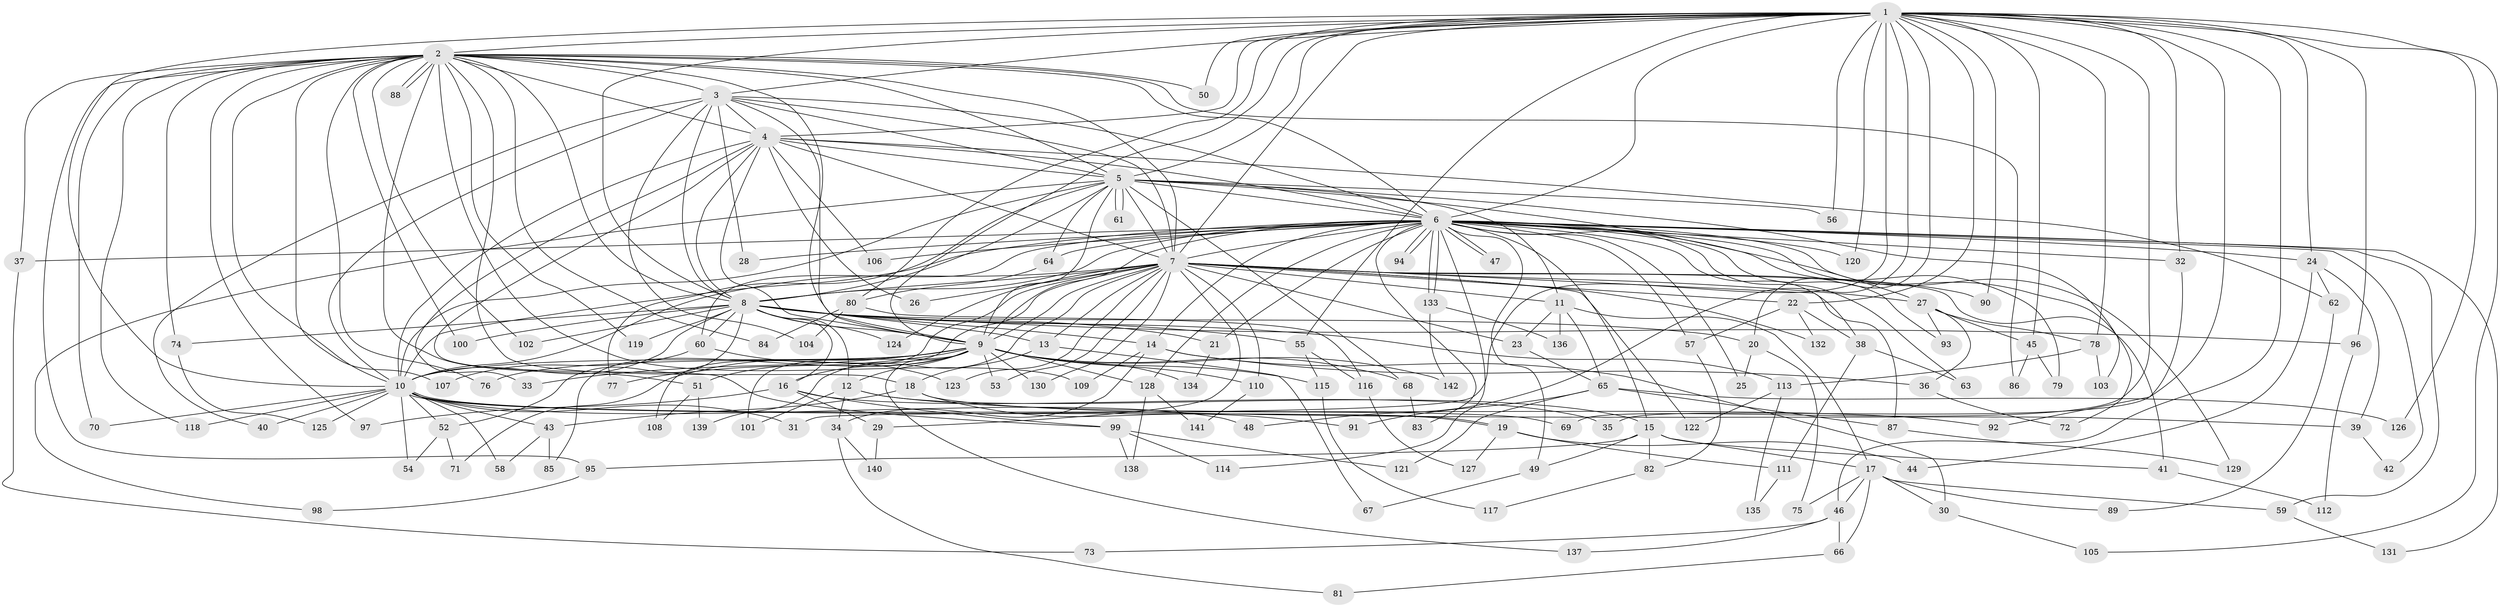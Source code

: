 // coarse degree distribution, {7: 0.028169014084507043, 3: 0.352112676056338, 11: 0.014084507042253521, 15: 0.028169014084507043, 2: 0.14084507042253522, 4: 0.1267605633802817, 20: 0.028169014084507043, 6: 0.056338028169014086, 5: 0.09859154929577464, 8: 0.014084507042253521, 1: 0.056338028169014086, 22: 0.014084507042253521, 23: 0.014084507042253521, 31: 0.014084507042253521, 21: 0.014084507042253521}
// Generated by graph-tools (version 1.1) at 2025/36/03/04/25 23:36:19]
// undirected, 142 vertices, 309 edges
graph export_dot {
  node [color=gray90,style=filled];
  1;
  2;
  3;
  4;
  5;
  6;
  7;
  8;
  9;
  10;
  11;
  12;
  13;
  14;
  15;
  16;
  17;
  18;
  19;
  20;
  21;
  22;
  23;
  24;
  25;
  26;
  27;
  28;
  29;
  30;
  31;
  32;
  33;
  34;
  35;
  36;
  37;
  38;
  39;
  40;
  41;
  42;
  43;
  44;
  45;
  46;
  47;
  48;
  49;
  50;
  51;
  52;
  53;
  54;
  55;
  56;
  57;
  58;
  59;
  60;
  61;
  62;
  63;
  64;
  65;
  66;
  67;
  68;
  69;
  70;
  71;
  72;
  73;
  74;
  75;
  76;
  77;
  78;
  79;
  80;
  81;
  82;
  83;
  84;
  85;
  86;
  87;
  88;
  89;
  90;
  91;
  92;
  93;
  94;
  95;
  96;
  97;
  98;
  99;
  100;
  101;
  102;
  103;
  104;
  105;
  106;
  107;
  108;
  109;
  110;
  111;
  112;
  113;
  114;
  115;
  116;
  117;
  118;
  119;
  120;
  121;
  122;
  123;
  124;
  125;
  126;
  127;
  128;
  129;
  130;
  131;
  132;
  133;
  134;
  135;
  136;
  137;
  138;
  139;
  140;
  141;
  142;
  1 -- 2;
  1 -- 3;
  1 -- 4;
  1 -- 5;
  1 -- 6;
  1 -- 7;
  1 -- 8;
  1 -- 9;
  1 -- 10;
  1 -- 20;
  1 -- 22;
  1 -- 24;
  1 -- 31;
  1 -- 32;
  1 -- 35;
  1 -- 45;
  1 -- 46;
  1 -- 48;
  1 -- 50;
  1 -- 55;
  1 -- 56;
  1 -- 69;
  1 -- 78;
  1 -- 80;
  1 -- 90;
  1 -- 96;
  1 -- 105;
  1 -- 120;
  1 -- 126;
  2 -- 3;
  2 -- 4;
  2 -- 5;
  2 -- 6;
  2 -- 7;
  2 -- 8;
  2 -- 9;
  2 -- 10;
  2 -- 18;
  2 -- 37;
  2 -- 50;
  2 -- 51;
  2 -- 70;
  2 -- 74;
  2 -- 76;
  2 -- 84;
  2 -- 86;
  2 -- 88;
  2 -- 88;
  2 -- 95;
  2 -- 97;
  2 -- 100;
  2 -- 102;
  2 -- 107;
  2 -- 109;
  2 -- 118;
  2 -- 119;
  3 -- 4;
  3 -- 5;
  3 -- 6;
  3 -- 7;
  3 -- 8;
  3 -- 9;
  3 -- 10;
  3 -- 28;
  3 -- 40;
  3 -- 104;
  4 -- 5;
  4 -- 6;
  4 -- 7;
  4 -- 8;
  4 -- 9;
  4 -- 10;
  4 -- 26;
  4 -- 33;
  4 -- 62;
  4 -- 99;
  4 -- 106;
  5 -- 6;
  5 -- 7;
  5 -- 8;
  5 -- 9;
  5 -- 10;
  5 -- 11;
  5 -- 27;
  5 -- 56;
  5 -- 61;
  5 -- 61;
  5 -- 64;
  5 -- 68;
  5 -- 77;
  5 -- 98;
  5 -- 103;
  6 -- 7;
  6 -- 8;
  6 -- 9;
  6 -- 10;
  6 -- 14;
  6 -- 15;
  6 -- 21;
  6 -- 24;
  6 -- 25;
  6 -- 28;
  6 -- 32;
  6 -- 37;
  6 -- 38;
  6 -- 42;
  6 -- 47;
  6 -- 47;
  6 -- 49;
  6 -- 57;
  6 -- 59;
  6 -- 60;
  6 -- 63;
  6 -- 64;
  6 -- 72;
  6 -- 79;
  6 -- 83;
  6 -- 93;
  6 -- 94;
  6 -- 94;
  6 -- 106;
  6 -- 114;
  6 -- 120;
  6 -- 128;
  6 -- 129;
  6 -- 131;
  6 -- 133;
  6 -- 133;
  7 -- 8;
  7 -- 9;
  7 -- 10;
  7 -- 11;
  7 -- 13;
  7 -- 22;
  7 -- 23;
  7 -- 26;
  7 -- 27;
  7 -- 29;
  7 -- 41;
  7 -- 53;
  7 -- 85;
  7 -- 87;
  7 -- 90;
  7 -- 108;
  7 -- 110;
  7 -- 122;
  7 -- 123;
  7 -- 124;
  7 -- 130;
  7 -- 132;
  7 -- 139;
  8 -- 9;
  8 -- 10;
  8 -- 12;
  8 -- 13;
  8 -- 14;
  8 -- 16;
  8 -- 20;
  8 -- 21;
  8 -- 52;
  8 -- 55;
  8 -- 60;
  8 -- 74;
  8 -- 96;
  8 -- 100;
  8 -- 102;
  8 -- 113;
  8 -- 119;
  8 -- 124;
  9 -- 10;
  9 -- 12;
  9 -- 16;
  9 -- 33;
  9 -- 51;
  9 -- 53;
  9 -- 68;
  9 -- 71;
  9 -- 76;
  9 -- 77;
  9 -- 101;
  9 -- 110;
  9 -- 115;
  9 -- 128;
  9 -- 130;
  9 -- 134;
  9 -- 137;
  9 -- 142;
  10 -- 19;
  10 -- 19;
  10 -- 31;
  10 -- 40;
  10 -- 43;
  10 -- 48;
  10 -- 52;
  10 -- 54;
  10 -- 58;
  10 -- 69;
  10 -- 70;
  10 -- 118;
  10 -- 125;
  11 -- 17;
  11 -- 23;
  11 -- 65;
  11 -- 136;
  12 -- 15;
  12 -- 34;
  12 -- 92;
  12 -- 101;
  13 -- 18;
  13 -- 67;
  14 -- 30;
  14 -- 34;
  14 -- 36;
  14 -- 109;
  15 -- 17;
  15 -- 41;
  15 -- 49;
  15 -- 82;
  15 -- 95;
  16 -- 29;
  16 -- 35;
  16 -- 97;
  16 -- 99;
  17 -- 30;
  17 -- 46;
  17 -- 59;
  17 -- 66;
  17 -- 75;
  17 -- 89;
  18 -- 39;
  18 -- 43;
  18 -- 91;
  19 -- 44;
  19 -- 111;
  19 -- 127;
  20 -- 25;
  20 -- 75;
  21 -- 134;
  22 -- 38;
  22 -- 57;
  22 -- 132;
  23 -- 65;
  24 -- 39;
  24 -- 44;
  24 -- 62;
  27 -- 36;
  27 -- 45;
  27 -- 78;
  27 -- 93;
  29 -- 140;
  30 -- 105;
  32 -- 92;
  34 -- 81;
  34 -- 140;
  36 -- 72;
  37 -- 73;
  38 -- 63;
  38 -- 111;
  39 -- 42;
  41 -- 112;
  43 -- 58;
  43 -- 85;
  45 -- 79;
  45 -- 86;
  46 -- 66;
  46 -- 73;
  46 -- 137;
  49 -- 67;
  51 -- 108;
  51 -- 139;
  52 -- 54;
  52 -- 71;
  55 -- 115;
  55 -- 116;
  57 -- 82;
  59 -- 131;
  60 -- 107;
  60 -- 123;
  62 -- 89;
  64 -- 80;
  65 -- 87;
  65 -- 91;
  65 -- 121;
  65 -- 126;
  66 -- 81;
  68 -- 83;
  74 -- 125;
  78 -- 103;
  78 -- 113;
  80 -- 84;
  80 -- 104;
  80 -- 116;
  82 -- 117;
  87 -- 129;
  95 -- 98;
  96 -- 112;
  99 -- 114;
  99 -- 121;
  99 -- 138;
  110 -- 141;
  111 -- 135;
  113 -- 122;
  113 -- 135;
  115 -- 117;
  116 -- 127;
  128 -- 138;
  128 -- 141;
  133 -- 136;
  133 -- 142;
}
